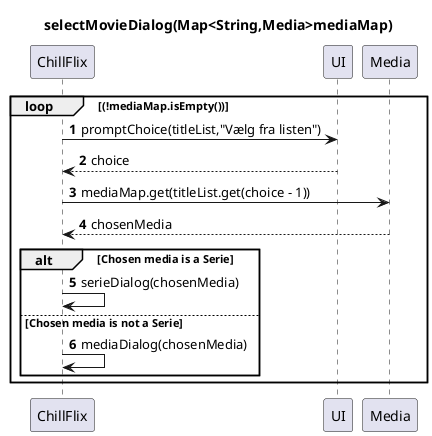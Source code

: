 @startuml
'https://plantuml.com/sequence-diagram
title selectMovieDialog(Map<String,Media>mediaMap)
autonumber

participant ChillFlix
participant UI
participant Media

loop (!mediaMap.isEmpty())
ChillFlix -> UI: promptChoice(titleList,"Vælg fra listen")
UI --> ChillFlix: choice


ChillFlix -> Media: mediaMap.get(titleList.get(choice - 1))
Media --> ChillFlix: chosenMedia
alt Chosen media is a Serie
    ChillFlix -> ChillFlix: serieDialog(chosenMedia)

else Chosen media is not a Serie
    ChillFlix -> ChillFlix: mediaDialog(chosenMedia)
end
end

@enduml